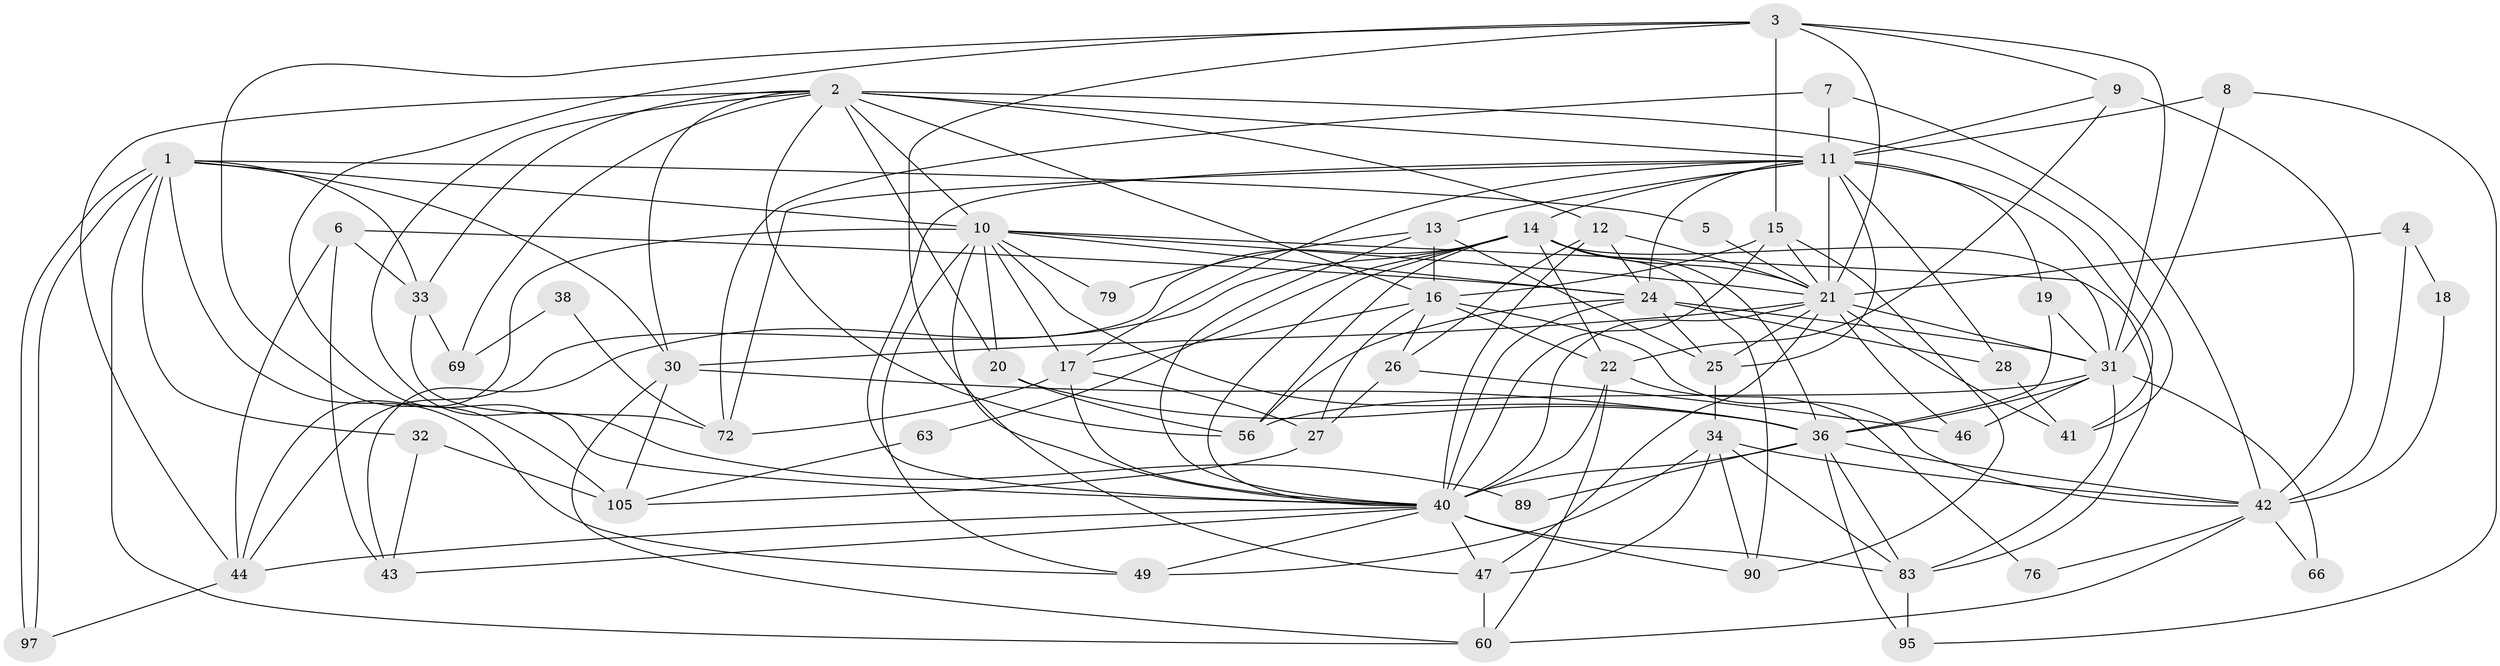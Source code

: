 // original degree distribution, {7: 0.044642857142857144, 4: 0.21428571428571427, 3: 0.26785714285714285, 2: 0.15178571428571427, 5: 0.20535714285714285, 6: 0.11607142857142858}
// Generated by graph-tools (version 1.1) at 2025/15/03/09/25 04:15:13]
// undirected, 56 vertices, 158 edges
graph export_dot {
graph [start="1"]
  node [color=gray90,style=filled];
  1 [super="+29+52"];
  2 [super="+94+107+61"];
  3 [super="+53"];
  4;
  5;
  6;
  7;
  8;
  9;
  10 [super="+37"];
  11 [super="+35+57+106+92"];
  12;
  13 [super="+48"];
  14 [super="+68"];
  15 [super="+51"];
  16 [super="+67"];
  17;
  18;
  19;
  20 [super="+78"];
  21 [super="+39+65"];
  22 [super="+23"];
  24 [super="+58"];
  25;
  26;
  27 [super="+99"];
  28;
  30 [super="+54"];
  31 [super="+71"];
  32 [super="+109"];
  33 [super="+111"];
  34;
  36 [super="+64+45"];
  38;
  40 [super="+50+91"];
  41 [super="+73"];
  42 [super="+80+88"];
  43;
  44 [super="+101"];
  46;
  47;
  49 [super="+82+62"];
  56 [super="+85"];
  60 [super="+98"];
  63;
  66;
  69;
  72 [super="+77"];
  76;
  79;
  83;
  89;
  90 [super="+108"];
  95;
  97;
  105;
  1 -- 97;
  1 -- 97;
  1 -- 5;
  1 -- 10 [weight=2];
  1 -- 32;
  1 -- 30;
  1 -- 60;
  1 -- 33;
  1 -- 49;
  2 -- 33;
  2 -- 20;
  2 -- 69;
  2 -- 41 [weight=2];
  2 -- 44;
  2 -- 56;
  2 -- 16;
  2 -- 89;
  2 -- 12;
  2 -- 10;
  2 -- 30;
  2 -- 11;
  3 -- 9;
  3 -- 40;
  3 -- 105;
  3 -- 15;
  3 -- 47;
  3 -- 31;
  3 -- 21;
  4 -- 42;
  4 -- 18;
  4 -- 21;
  5 -- 21;
  6 -- 33;
  6 -- 43;
  6 -- 44;
  6 -- 24;
  7 -- 11;
  7 -- 42;
  7 -- 72;
  8 -- 95;
  8 -- 11;
  8 -- 31;
  9 -- 22;
  9 -- 11;
  9 -- 42;
  10 -- 17;
  10 -- 20;
  10 -- 44;
  10 -- 36;
  10 -- 79;
  10 -- 49;
  10 -- 83;
  10 -- 21;
  10 -- 40;
  10 -- 24;
  11 -- 17;
  11 -- 28;
  11 -- 19;
  11 -- 72;
  11 -- 41;
  11 -- 40;
  11 -- 13;
  11 -- 24;
  11 -- 25;
  11 -- 21;
  11 -- 14;
  12 -- 21;
  12 -- 26;
  12 -- 40;
  12 -- 24;
  13 -- 16;
  13 -- 40;
  13 -- 25;
  13 -- 79;
  14 -- 31 [weight=2];
  14 -- 40;
  14 -- 36;
  14 -- 43;
  14 -- 44;
  14 -- 21;
  14 -- 22;
  14 -- 56;
  14 -- 90;
  14 -- 63;
  15 -- 16;
  15 -- 90;
  15 -- 40;
  15 -- 21;
  16 -- 26;
  16 -- 17;
  16 -- 22;
  16 -- 42;
  16 -- 27;
  17 -- 72;
  17 -- 27;
  17 -- 40;
  18 -- 42;
  19 -- 36;
  19 -- 31;
  20 -- 56;
  20 -- 36 [weight=2];
  21 -- 46;
  21 -- 40 [weight=2];
  21 -- 41;
  21 -- 47;
  21 -- 25;
  21 -- 30;
  21 -- 31 [weight=3];
  22 -- 60;
  22 -- 76;
  22 -- 40;
  24 -- 25;
  24 -- 40;
  24 -- 56;
  24 -- 28;
  24 -- 31;
  25 -- 34;
  26 -- 27;
  26 -- 46;
  27 -- 105;
  28 -- 41;
  30 -- 36;
  30 -- 105;
  30 -- 60;
  31 -- 66;
  31 -- 36;
  31 -- 46;
  31 -- 83;
  31 -- 56;
  32 -- 105;
  32 -- 43;
  33 -- 69;
  33 -- 72;
  34 -- 83;
  34 -- 47;
  34 -- 90;
  34 -- 42;
  34 -- 49;
  36 -- 95;
  36 -- 83;
  36 -- 89;
  36 -- 40;
  36 -- 42;
  38 -- 69;
  38 -- 72;
  40 -- 90;
  40 -- 43;
  40 -- 44;
  40 -- 47;
  40 -- 83;
  40 -- 49;
  42 -- 66;
  42 -- 76;
  42 -- 60;
  44 -- 97;
  47 -- 60;
  63 -- 105;
  83 -- 95;
}
